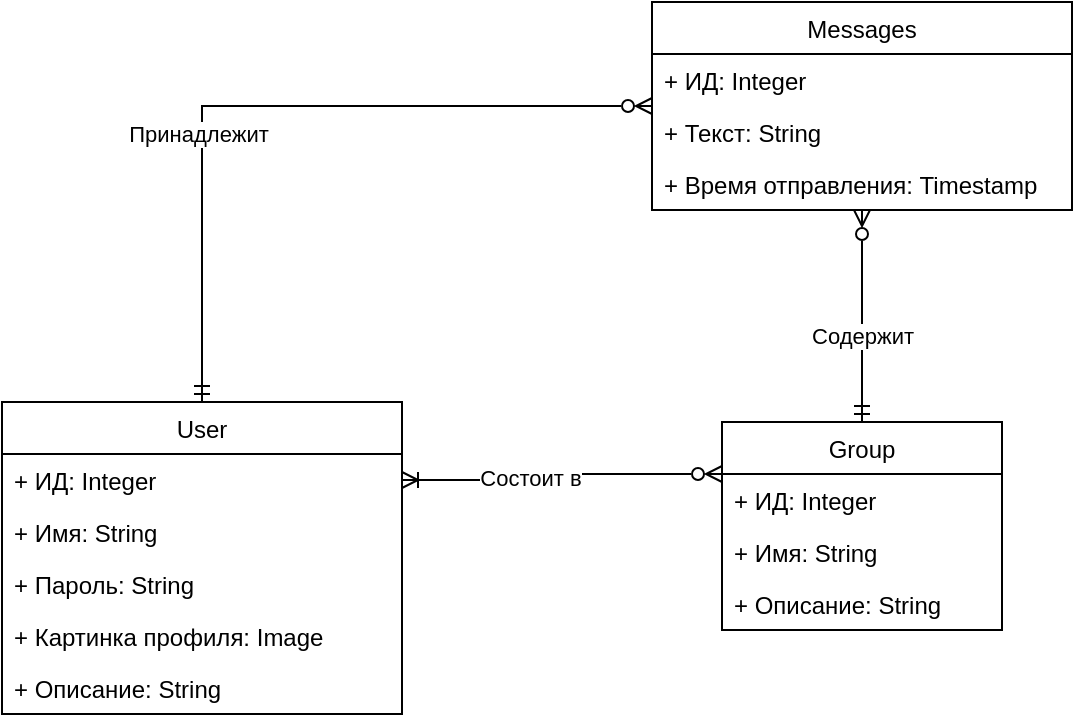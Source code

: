 <mxfile version="20.7.4" type="device"><diagram id="Qmz3V-UEjX7gsQ4VFkAN" name="Page-1"><mxGraphModel dx="1026" dy="772" grid="1" gridSize="10" guides="1" tooltips="1" connect="1" arrows="1" fold="1" page="1" pageScale="1" pageWidth="1654" pageHeight="1169" math="0" shadow="0"><root><mxCell id="0"/><mxCell id="1" parent="0"/><mxCell id="fUlMEsRsYOk4PFMs_OBD-12" style="edgeStyle=orthogonalEdgeStyle;rounded=0;orthogonalLoop=1;jettySize=auto;html=1;entryX=0;entryY=0.25;entryDx=0;entryDy=0;endArrow=ERzeroToMany;endFill=0;startArrow=ERoneToMany;startFill=0;exitX=1;exitY=0.25;exitDx=0;exitDy=0;" edge="1" parent="1" source="fUlMEsRsYOk4PFMs_OBD-1" target="fUlMEsRsYOk4PFMs_OBD-5"><mxGeometry relative="1" as="geometry"/></mxCell><mxCell id="fUlMEsRsYOk4PFMs_OBD-13" value="Состоит в" style="edgeLabel;html=1;align=center;verticalAlign=middle;resizable=0;points=[];" vertex="1" connectable="0" parent="fUlMEsRsYOk4PFMs_OBD-12"><mxGeometry x="-0.215" y="1" relative="1" as="geometry"><mxPoint as="offset"/></mxGeometry></mxCell><mxCell id="fUlMEsRsYOk4PFMs_OBD-1" value="User" style="swimlane;fontStyle=0;childLayout=stackLayout;horizontal=1;startSize=26;fillColor=none;horizontalStack=0;resizeParent=1;resizeParentMax=0;resizeLast=0;collapsible=1;marginBottom=0;" vertex="1" parent="1"><mxGeometry x="170" y="200" width="200" height="156" as="geometry"/></mxCell><mxCell id="fUlMEsRsYOk4PFMs_OBD-4" value="+ ИД: Integer" style="text;strokeColor=none;fillColor=none;align=left;verticalAlign=top;spacingLeft=4;spacingRight=4;overflow=hidden;rotatable=0;points=[[0,0.5],[1,0.5]];portConstraint=eastwest;" vertex="1" parent="fUlMEsRsYOk4PFMs_OBD-1"><mxGeometry y="26" width="200" height="26" as="geometry"/></mxCell><mxCell id="fUlMEsRsYOk4PFMs_OBD-32" value="+ Имя: String" style="text;strokeColor=none;fillColor=none;align=left;verticalAlign=top;spacingLeft=4;spacingRight=4;overflow=hidden;rotatable=0;points=[[0,0.5],[1,0.5]];portConstraint=eastwest;" vertex="1" parent="fUlMEsRsYOk4PFMs_OBD-1"><mxGeometry y="52" width="200" height="26" as="geometry"/></mxCell><mxCell id="fUlMEsRsYOk4PFMs_OBD-28" value="+ Пароль: String" style="text;strokeColor=none;fillColor=none;align=left;verticalAlign=top;spacingLeft=4;spacingRight=4;overflow=hidden;rotatable=0;points=[[0,0.5],[1,0.5]];portConstraint=eastwest;" vertex="1" parent="fUlMEsRsYOk4PFMs_OBD-1"><mxGeometry y="78" width="200" height="26" as="geometry"/></mxCell><mxCell id="fUlMEsRsYOk4PFMs_OBD-29" value="+ Картинка профиля: Image" style="text;strokeColor=none;fillColor=none;align=left;verticalAlign=top;spacingLeft=4;spacingRight=4;overflow=hidden;rotatable=0;points=[[0,0.5],[1,0.5]];portConstraint=eastwest;" vertex="1" parent="fUlMEsRsYOk4PFMs_OBD-1"><mxGeometry y="104" width="200" height="26" as="geometry"/></mxCell><mxCell id="fUlMEsRsYOk4PFMs_OBD-30" value="+ Описание: String" style="text;strokeColor=none;fillColor=none;align=left;verticalAlign=top;spacingLeft=4;spacingRight=4;overflow=hidden;rotatable=0;points=[[0,0.5],[1,0.5]];portConstraint=eastwest;" vertex="1" parent="fUlMEsRsYOk4PFMs_OBD-1"><mxGeometry y="130" width="200" height="26" as="geometry"/></mxCell><mxCell id="fUlMEsRsYOk4PFMs_OBD-5" value="Group" style="swimlane;fontStyle=0;childLayout=stackLayout;horizontal=1;startSize=26;fillColor=none;horizontalStack=0;resizeParent=1;resizeParentMax=0;resizeLast=0;collapsible=1;marginBottom=0;" vertex="1" parent="1"><mxGeometry x="530" y="210" width="140" height="104" as="geometry"/></mxCell><mxCell id="fUlMEsRsYOk4PFMs_OBD-34" value="+ ИД: Integer" style="text;strokeColor=none;fillColor=none;align=left;verticalAlign=top;spacingLeft=4;spacingRight=4;overflow=hidden;rotatable=0;points=[[0,0.5],[1,0.5]];portConstraint=eastwest;" vertex="1" parent="fUlMEsRsYOk4PFMs_OBD-5"><mxGeometry y="26" width="140" height="26" as="geometry"/></mxCell><mxCell id="fUlMEsRsYOk4PFMs_OBD-7" value="+ Имя: String" style="text;strokeColor=none;fillColor=none;align=left;verticalAlign=top;spacingLeft=4;spacingRight=4;overflow=hidden;rotatable=0;points=[[0,0.5],[1,0.5]];portConstraint=eastwest;" vertex="1" parent="fUlMEsRsYOk4PFMs_OBD-5"><mxGeometry y="52" width="140" height="26" as="geometry"/></mxCell><mxCell id="fUlMEsRsYOk4PFMs_OBD-31" value="+ Описание: String" style="text;strokeColor=none;fillColor=none;align=left;verticalAlign=top;spacingLeft=4;spacingRight=4;overflow=hidden;rotatable=0;points=[[0,0.5],[1,0.5]];portConstraint=eastwest;" vertex="1" parent="fUlMEsRsYOk4PFMs_OBD-5"><mxGeometry y="78" width="140" height="26" as="geometry"/></mxCell><mxCell id="fUlMEsRsYOk4PFMs_OBD-22" style="edgeStyle=orthogonalEdgeStyle;rounded=0;orthogonalLoop=1;jettySize=auto;html=1;entryX=0.5;entryY=0;entryDx=0;entryDy=0;startArrow=ERzeroToMany;startFill=0;endArrow=ERmandOne;endFill=0;" edge="1" parent="1" source="fUlMEsRsYOk4PFMs_OBD-18" target="fUlMEsRsYOk4PFMs_OBD-5"><mxGeometry relative="1" as="geometry"/></mxCell><mxCell id="fUlMEsRsYOk4PFMs_OBD-23" value="Содержит" style="edgeLabel;html=1;align=center;verticalAlign=middle;resizable=0;points=[];" vertex="1" connectable="0" parent="fUlMEsRsYOk4PFMs_OBD-22"><mxGeometry x="0.19" relative="1" as="geometry"><mxPoint as="offset"/></mxGeometry></mxCell><mxCell id="fUlMEsRsYOk4PFMs_OBD-24" style="edgeStyle=orthogonalEdgeStyle;rounded=0;orthogonalLoop=1;jettySize=auto;html=1;entryX=0.5;entryY=0;entryDx=0;entryDy=0;startArrow=ERzeroToMany;startFill=0;endArrow=ERmandOne;endFill=0;" edge="1" parent="1" source="fUlMEsRsYOk4PFMs_OBD-18" target="fUlMEsRsYOk4PFMs_OBD-1"><mxGeometry relative="1" as="geometry"/></mxCell><mxCell id="fUlMEsRsYOk4PFMs_OBD-25" value="Принадлежит" style="edgeLabel;html=1;align=center;verticalAlign=middle;resizable=0;points=[];" vertex="1" connectable="0" parent="fUlMEsRsYOk4PFMs_OBD-24"><mxGeometry x="0.282" y="-2" relative="1" as="geometry"><mxPoint as="offset"/></mxGeometry></mxCell><mxCell id="fUlMEsRsYOk4PFMs_OBD-18" value="Messages" style="swimlane;fontStyle=0;childLayout=stackLayout;horizontal=1;startSize=26;fillColor=none;horizontalStack=0;resizeParent=1;resizeParentMax=0;resizeLast=0;collapsible=1;marginBottom=0;" vertex="1" parent="1"><mxGeometry x="495" width="210" height="104" as="geometry"/></mxCell><mxCell id="fUlMEsRsYOk4PFMs_OBD-33" value="+ ИД: Integer" style="text;strokeColor=none;fillColor=none;align=left;verticalAlign=top;spacingLeft=4;spacingRight=4;overflow=hidden;rotatable=0;points=[[0,0.5],[1,0.5]];portConstraint=eastwest;" vertex="1" parent="fUlMEsRsYOk4PFMs_OBD-18"><mxGeometry y="26" width="210" height="26" as="geometry"/></mxCell><mxCell id="fUlMEsRsYOk4PFMs_OBD-19" value="+ Текст: String" style="text;strokeColor=none;fillColor=none;align=left;verticalAlign=top;spacingLeft=4;spacingRight=4;overflow=hidden;rotatable=0;points=[[0,0.5],[1,0.5]];portConstraint=eastwest;" vertex="1" parent="fUlMEsRsYOk4PFMs_OBD-18"><mxGeometry y="52" width="210" height="26" as="geometry"/></mxCell><mxCell id="fUlMEsRsYOk4PFMs_OBD-26" value="+ Время отправления: Timestamp" style="text;strokeColor=none;fillColor=none;align=left;verticalAlign=top;spacingLeft=4;spacingRight=4;overflow=hidden;rotatable=0;points=[[0,0.5],[1,0.5]];portConstraint=eastwest;" vertex="1" parent="fUlMEsRsYOk4PFMs_OBD-18"><mxGeometry y="78" width="210" height="26" as="geometry"/></mxCell></root></mxGraphModel></diagram></mxfile>